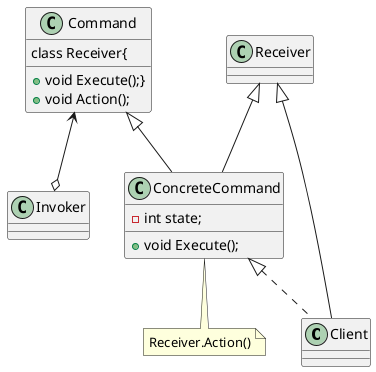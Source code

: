 @startuml 

class Client
class Invoker
class Command{
    +void Execute();}
class Receiver{
    +void Action();
}
class ConcreteCommand{
    -int state;
    +void Execute();
}
note "Receiver.Action()" as N1

Receiver <|-- Client
ConcreteCommand <|..Client
Receiver <|--ConcreteCommand
Command <|--ConcreteCommand
Command <--o Invoker
ConcreteCommand -- N1
@enduml
